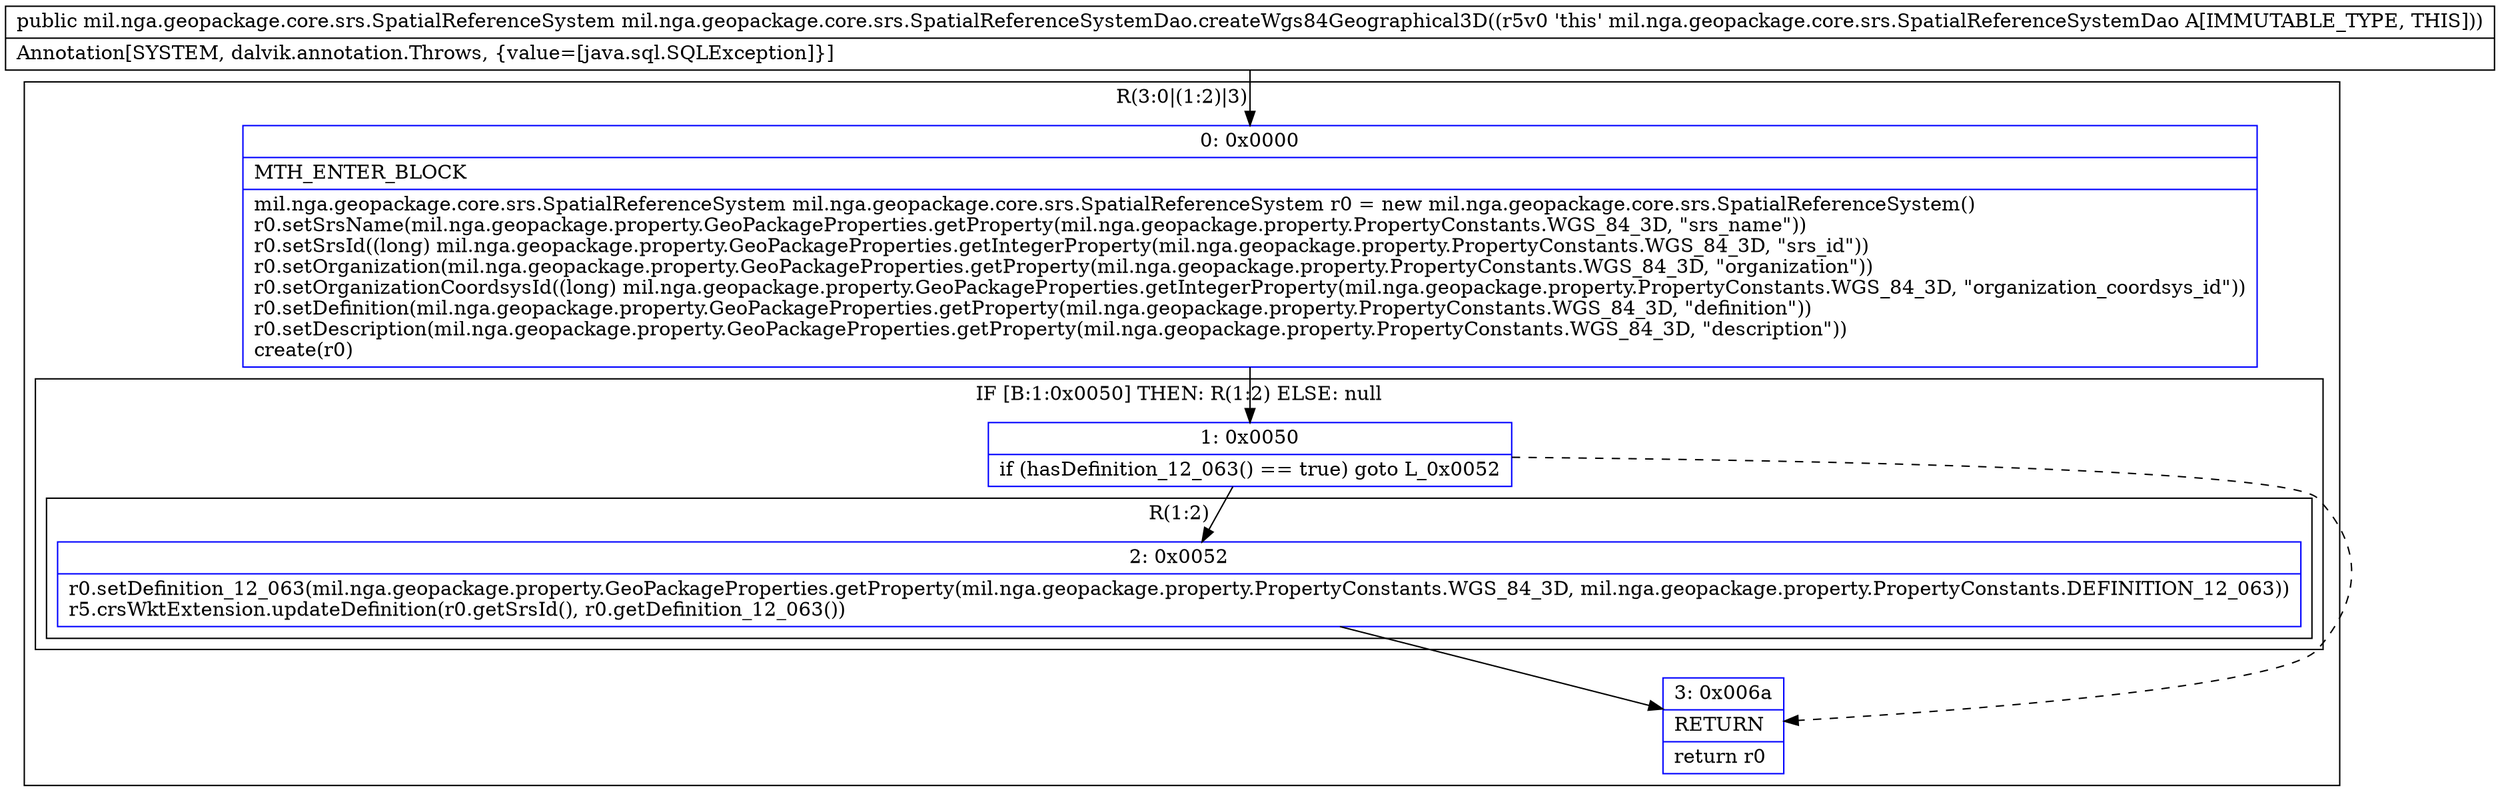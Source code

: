digraph "CFG formil.nga.geopackage.core.srs.SpatialReferenceSystemDao.createWgs84Geographical3D()Lmil\/nga\/geopackage\/core\/srs\/SpatialReferenceSystem;" {
subgraph cluster_Region_1351040169 {
label = "R(3:0|(1:2)|3)";
node [shape=record,color=blue];
Node_0 [shape=record,label="{0\:\ 0x0000|MTH_ENTER_BLOCK\l|mil.nga.geopackage.core.srs.SpatialReferenceSystem mil.nga.geopackage.core.srs.SpatialReferenceSystem r0 = new mil.nga.geopackage.core.srs.SpatialReferenceSystem()\lr0.setSrsName(mil.nga.geopackage.property.GeoPackageProperties.getProperty(mil.nga.geopackage.property.PropertyConstants.WGS_84_3D, \"srs_name\"))\lr0.setSrsId((long) mil.nga.geopackage.property.GeoPackageProperties.getIntegerProperty(mil.nga.geopackage.property.PropertyConstants.WGS_84_3D, \"srs_id\"))\lr0.setOrganization(mil.nga.geopackage.property.GeoPackageProperties.getProperty(mil.nga.geopackage.property.PropertyConstants.WGS_84_3D, \"organization\"))\lr0.setOrganizationCoordsysId((long) mil.nga.geopackage.property.GeoPackageProperties.getIntegerProperty(mil.nga.geopackage.property.PropertyConstants.WGS_84_3D, \"organization_coordsys_id\"))\lr0.setDefinition(mil.nga.geopackage.property.GeoPackageProperties.getProperty(mil.nga.geopackage.property.PropertyConstants.WGS_84_3D, \"definition\"))\lr0.setDescription(mil.nga.geopackage.property.GeoPackageProperties.getProperty(mil.nga.geopackage.property.PropertyConstants.WGS_84_3D, \"description\"))\lcreate(r0)\l}"];
subgraph cluster_IfRegion_1749709156 {
label = "IF [B:1:0x0050] THEN: R(1:2) ELSE: null";
node [shape=record,color=blue];
Node_1 [shape=record,label="{1\:\ 0x0050|if (hasDefinition_12_063() == true) goto L_0x0052\l}"];
subgraph cluster_Region_2040762528 {
label = "R(1:2)";
node [shape=record,color=blue];
Node_2 [shape=record,label="{2\:\ 0x0052|r0.setDefinition_12_063(mil.nga.geopackage.property.GeoPackageProperties.getProperty(mil.nga.geopackage.property.PropertyConstants.WGS_84_3D, mil.nga.geopackage.property.PropertyConstants.DEFINITION_12_063))\lr5.crsWktExtension.updateDefinition(r0.getSrsId(), r0.getDefinition_12_063())\l}"];
}
}
Node_3 [shape=record,label="{3\:\ 0x006a|RETURN\l|return r0\l}"];
}
MethodNode[shape=record,label="{public mil.nga.geopackage.core.srs.SpatialReferenceSystem mil.nga.geopackage.core.srs.SpatialReferenceSystemDao.createWgs84Geographical3D((r5v0 'this' mil.nga.geopackage.core.srs.SpatialReferenceSystemDao A[IMMUTABLE_TYPE, THIS]))  | Annotation[SYSTEM, dalvik.annotation.Throws, \{value=[java.sql.SQLException]\}]\l}"];
MethodNode -> Node_0;
Node_0 -> Node_1;
Node_1 -> Node_2;
Node_1 -> Node_3[style=dashed];
Node_2 -> Node_3;
}

